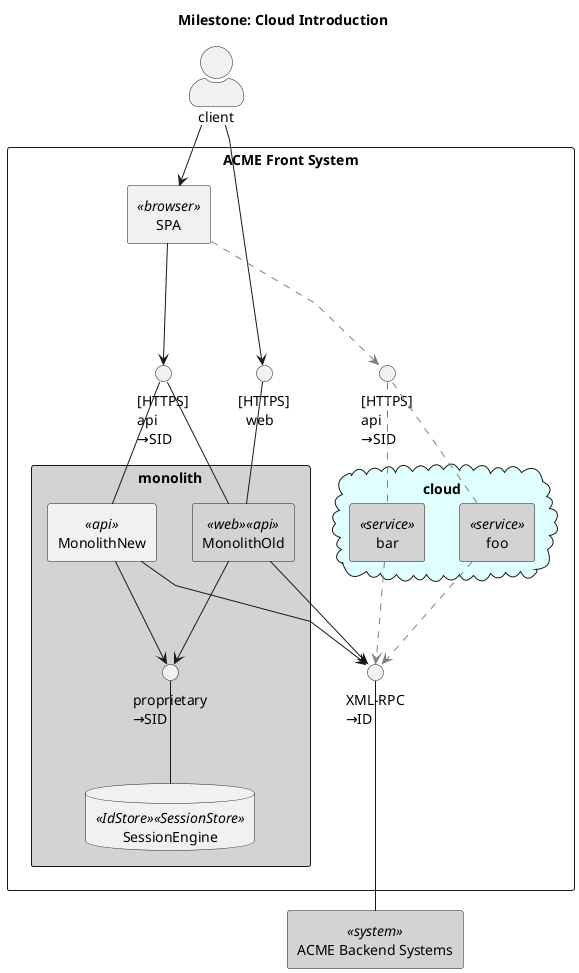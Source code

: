 @startuml 10-milestone-introduction_of_the_cloud_UML_Components
skinparam actorStyle awesome
skinparam linetype polyline
skinparam component {
    Style rectangle
    BackgroundColor<<web>> #LightGrey
    BackgroundColor<<service>> #LightGrey
    BackgroundColor<<system>> #LightGrey
}
'←→

title Milestone: Cloud Introduction
actor client
rectangle "ACME Front System" {
    component SPA <<browser>>
    interface "[HTTPS]\napi\n→SID" as m_api
    interface "[HTTPS]\n  web" as m_web
    interface "[HTTPS]\napi\n→SID" as c_http
    interface "XML-RPC\n→ID" as connector
    client --> SPA
    client --> m_web
    SPA --> m_api
    SPA ..> c_http #Grey

    rectangle monolith #LightGrey {
        component MonolithOld as m_old <<web>><<api>>
        component MonolithNew as m_new <<api>>
        database SessionEngine <<IdStore>><<SessionStore>>
        interface "proprietary\n→SID" as sep

        m_api -- m_old
        m_web -- m_old
        m_api -- m_new
        sep -- SessionEngine
        m_old --> sep
        m_new --> sep
        m_old --> connector
        m_new --> connector
    }

    cloud cloud #LightCyan {
        component foo <<service>>
        component bar <<service>>

        c_http .. foo #Grey
        c_http .. bar #Grey
        foo ..> connector #Grey
        bar ..> connector #Grey
    }
}

component "ACME Backend Systems" as backend <<system>>
connector --- backend
@enduml
